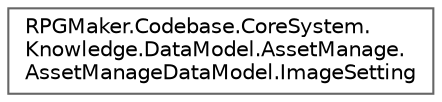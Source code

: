 digraph "クラス階層図"
{
 // LATEX_PDF_SIZE
  bgcolor="transparent";
  edge [fontname=Helvetica,fontsize=10,labelfontname=Helvetica,labelfontsize=10];
  node [fontname=Helvetica,fontsize=10,shape=box,height=0.2,width=0.4];
  rankdir="LR";
  Node0 [id="Node000000",label="RPGMaker.Codebase.CoreSystem.\lKnowledge.DataModel.AssetManage.\lAssetManageDataModel.ImageSetting",height=0.2,width=0.4,color="grey40", fillcolor="white", style="filled",URL="$d1/d29/class_r_p_g_maker_1_1_codebase_1_1_core_system_1_1_knowledge_1_1_data_model_1_1_asset_manage_1_1c8beacde7032a4880cc89d675eda9d29.html",tooltip="😁 画像設定"];
}
